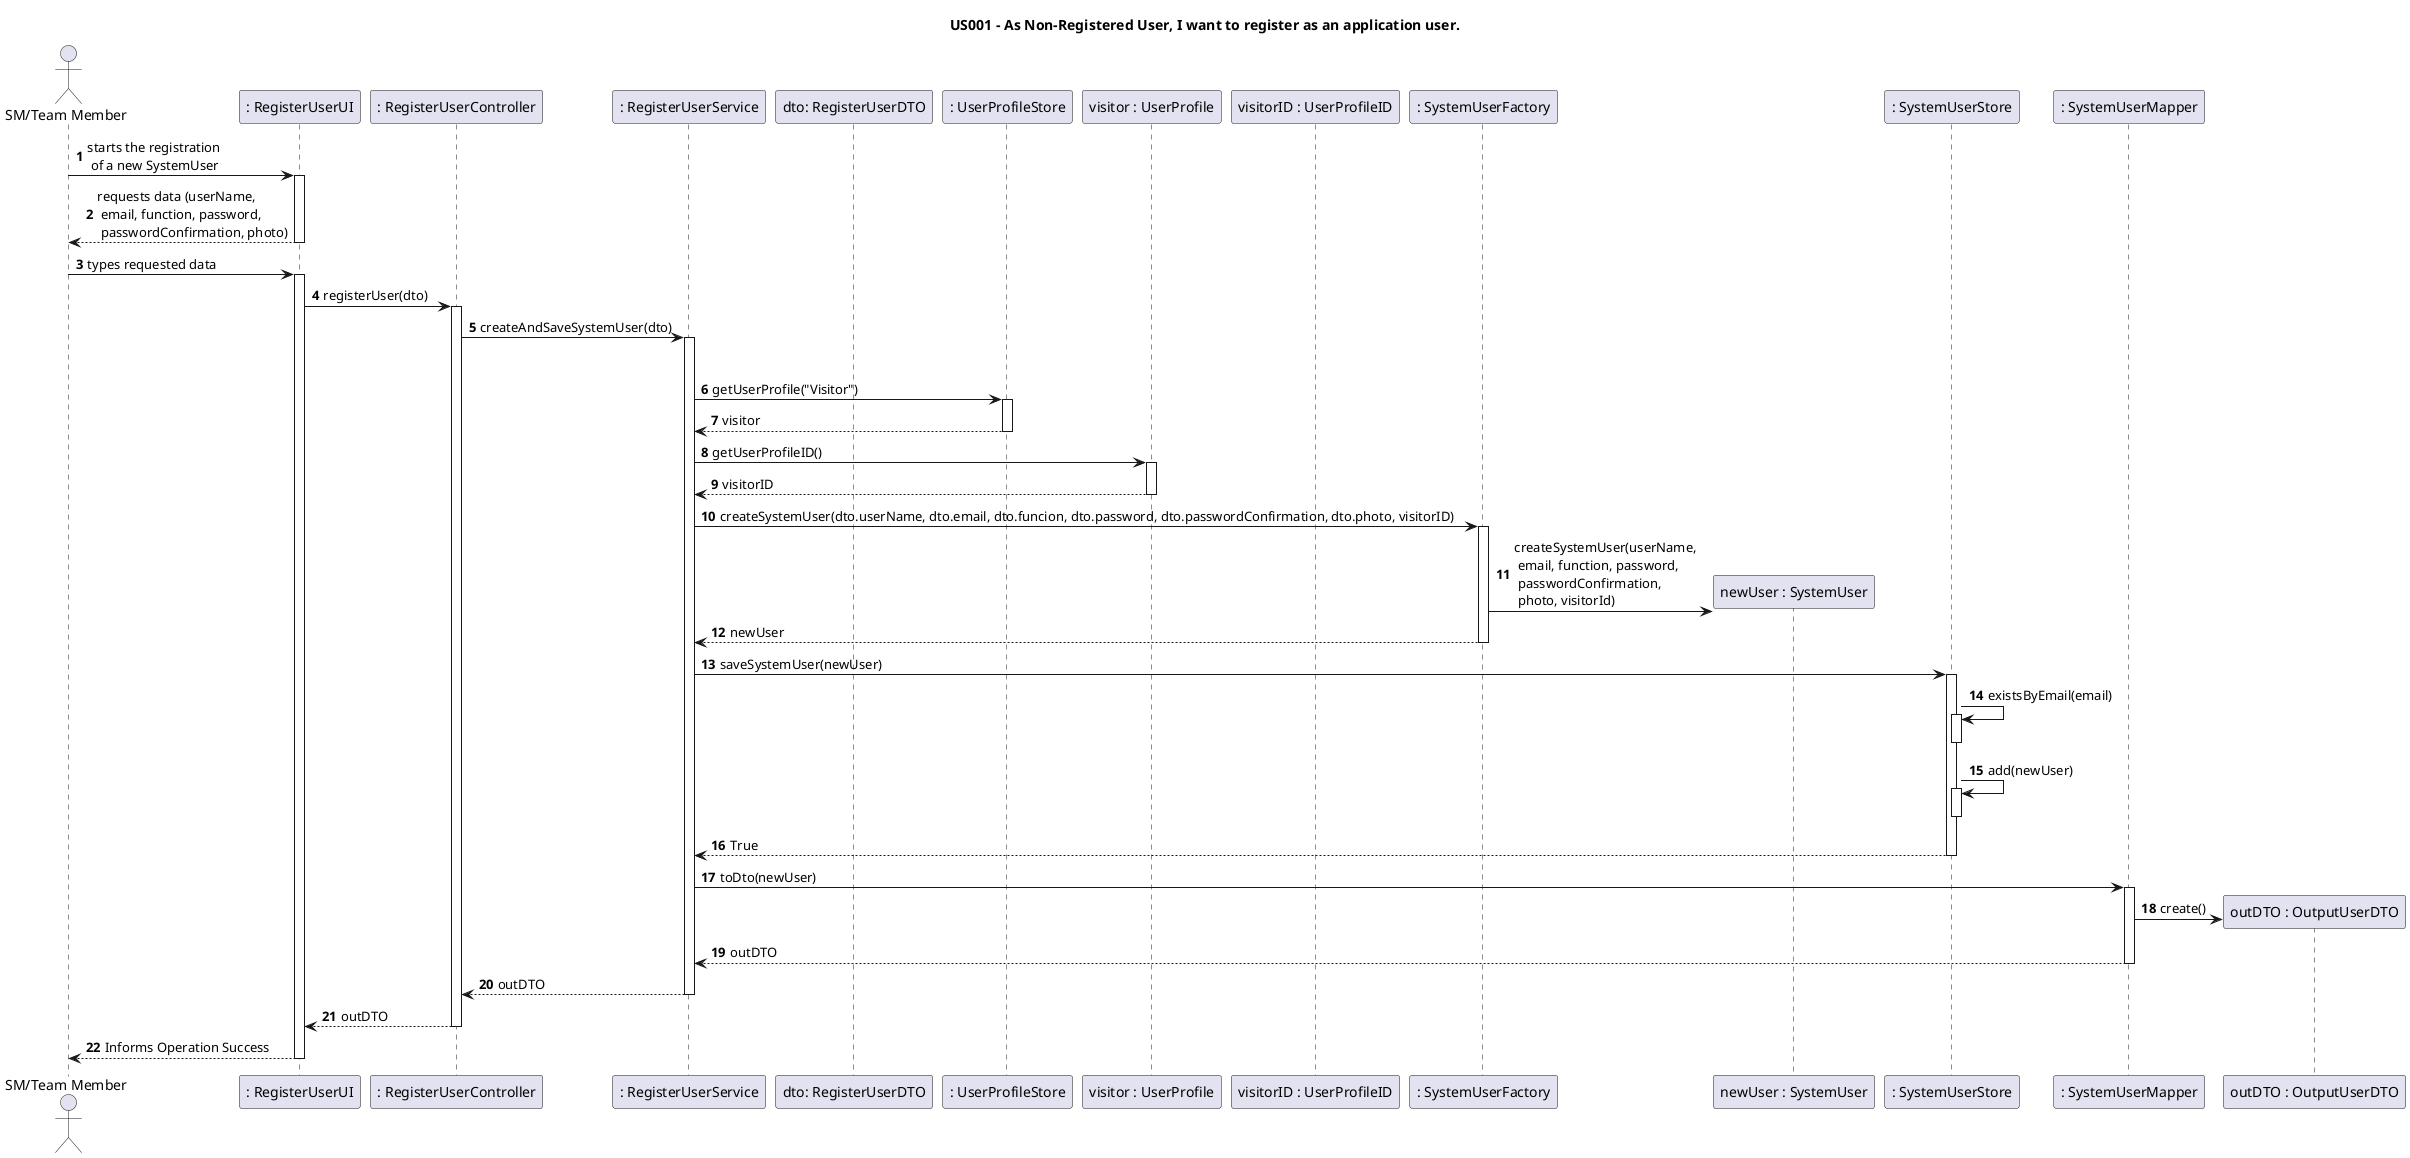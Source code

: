 @startuml
'https://plantuml.com/sequence-diagram

title US001 - As Non-Registered User, I want to register as an application user.

autoactivate on
autonumber

actor "SM/Team Member" as User
participant ": RegisterUserUI" as Ui
participant ": RegisterUserController" as Ctrl
participant ": RegisterUserService" as Serv
participant "dto: RegisterUserDTO" as RUDTO
participant ": UserProfileStore" as UPStore
participant "visitor : UserProfile" as UP
participant "visitorID : UserProfileID" as UPID
'participant "visitorDesc : Description" as Desc
participant ": SystemUserFactory" as Fact
participant "newUser : SystemUser" as SU
participant ": SystemUserStore" as SUStore
participant ": SystemUserMapper" as mapper
participant "outDTO : OutputUserDTO" as OutDTO

User->Ui : starts the registration\n of a new SystemUser
Ui--> User: requests data (userName,\n email, function, password,\n passwordConfirmation, photo)
User->Ui: types requested data
Ui->Ctrl: registerUser(dto)
Ctrl->Serv: createAndSaveSystemUser(dto)
deactivate UPStore
Serv->UPStore: getUserProfile("Visitor")
/'loop for each known userProfile
UPStore->UP: getUserProfileID()
UP->UPID: getUserProfileName()
UPID->Desc: hasText("Visitor")
Desc-->UPID: True
UPID-->UP: visitorDesc
UP-->UPStore:visitorID
end´'/
UPStore-->Serv:visitor
Serv->UP: getUserProfileID()
UP-->Serv:visitorID
Serv->Fact: createSystemUser(dto.userName, dto.email, dto.funcion, dto.password, dto.passwordConfirmation, dto.photo, visitorID)
Fact->SU**: createSystemUser(userName,\n email, function, password,\n passwordConfirmation,\n photo, visitorId)
Fact-->Serv: newUser
Serv->SUStore: saveSystemUser(newUser)
SUStore->SUStore: existsByEmail(email)
deactivate SUStore
SUStore->SUStore: add(newUser)
deactivate SUStore
SUStore-->Serv: True
Serv->mapper:toDto(newUser)
mapper->OutDTO**: create()
mapper-->Serv:outDTO
Serv-->Ctrl:outDTO
Ctrl-->Ui:outDTO
Ui-->User:Informs Operation Success
@enduml